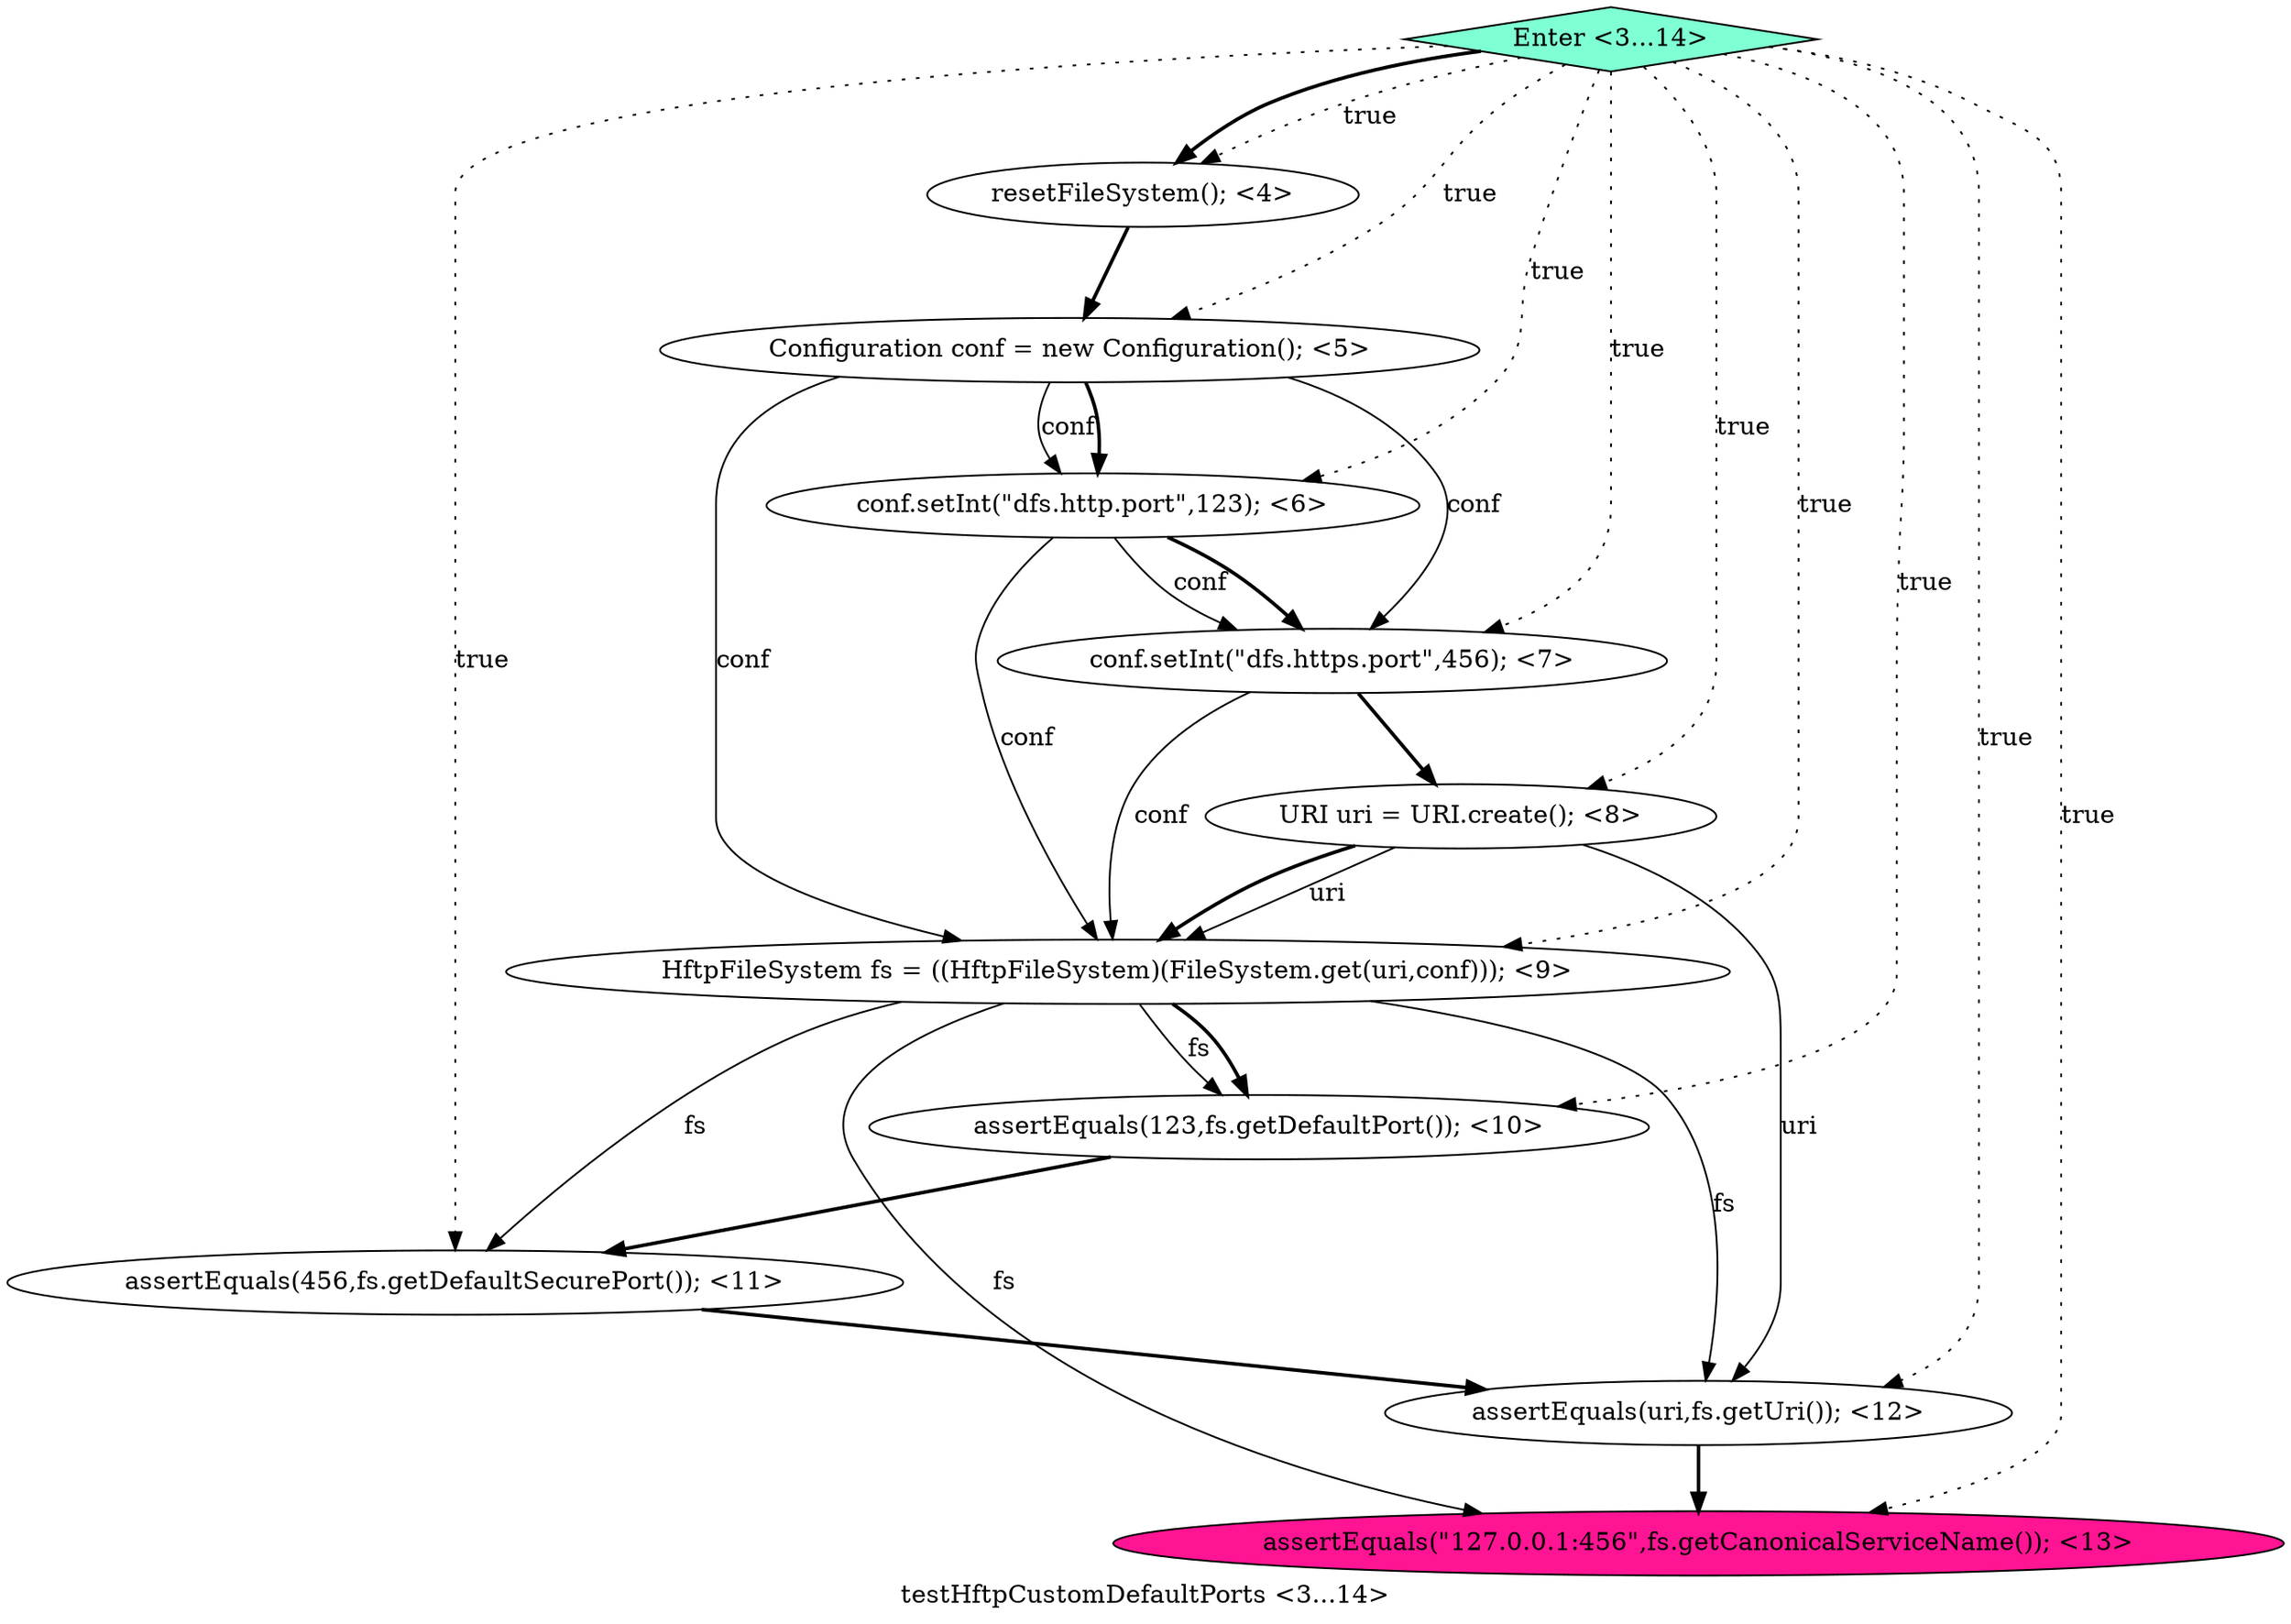 digraph PDG {
label = "testHftpCustomDefaultPorts <3...14>";
0.1 [style = filled, label = "Configuration conf = new Configuration(); <5>", fillcolor = white, shape = ellipse];
0.4 [style = filled, label = "URI uri = URI.create(); <8>", fillcolor = white, shape = ellipse];
0.5 [style = filled, label = "HftpFileSystem fs = ((HftpFileSystem)(FileSystem.get(uri,conf))); <9>", fillcolor = white, shape = ellipse];
0.8 [style = filled, label = "assertEquals(uri,fs.getUri()); <12>", fillcolor = white, shape = ellipse];
0.3 [style = filled, label = "conf.setInt(\"dfs.https.port\",456); <7>", fillcolor = white, shape = ellipse];
0.6 [style = filled, label = "assertEquals(123,fs.getDefaultPort()); <10>", fillcolor = white, shape = ellipse];
0.10 [style = filled, label = "Enter <3...14>", fillcolor = aquamarine, shape = diamond];
0.0 [style = filled, label = "resetFileSystem(); <4>", fillcolor = white, shape = ellipse];
0.2 [style = filled, label = "conf.setInt(\"dfs.http.port\",123); <6>", fillcolor = white, shape = ellipse];
0.7 [style = filled, label = "assertEquals(456,fs.getDefaultSecurePort()); <11>", fillcolor = white, shape = ellipse];
0.9 [style = filled, label = "assertEquals(\"127.0.0.1:456\",fs.getCanonicalServiceName()); <13>", fillcolor = deeppink, shape = ellipse];
0.0 -> 0.1 [style = bold, label=""];
0.1 -> 0.2 [style = solid, label="conf"];
0.1 -> 0.2 [style = bold, label=""];
0.1 -> 0.3 [style = solid, label="conf"];
0.1 -> 0.5 [style = solid, label="conf"];
0.2 -> 0.3 [style = solid, label="conf"];
0.2 -> 0.3 [style = bold, label=""];
0.2 -> 0.5 [style = solid, label="conf"];
0.3 -> 0.4 [style = bold, label=""];
0.3 -> 0.5 [style = solid, label="conf"];
0.4 -> 0.5 [style = solid, label="uri"];
0.4 -> 0.5 [style = bold, label=""];
0.4 -> 0.8 [style = solid, label="uri"];
0.5 -> 0.6 [style = solid, label="fs"];
0.5 -> 0.6 [style = bold, label=""];
0.5 -> 0.7 [style = solid, label="fs"];
0.5 -> 0.8 [style = solid, label="fs"];
0.5 -> 0.9 [style = solid, label="fs"];
0.6 -> 0.7 [style = bold, label=""];
0.7 -> 0.8 [style = bold, label=""];
0.8 -> 0.9 [style = bold, label=""];
0.10 -> 0.0 [style = dotted, label="true"];
0.10 -> 0.0 [style = bold, label=""];
0.10 -> 0.1 [style = dotted, label="true"];
0.10 -> 0.2 [style = dotted, label="true"];
0.10 -> 0.3 [style = dotted, label="true"];
0.10 -> 0.4 [style = dotted, label="true"];
0.10 -> 0.5 [style = dotted, label="true"];
0.10 -> 0.6 [style = dotted, label="true"];
0.10 -> 0.7 [style = dotted, label="true"];
0.10 -> 0.8 [style = dotted, label="true"];
0.10 -> 0.9 [style = dotted, label="true"];
}
